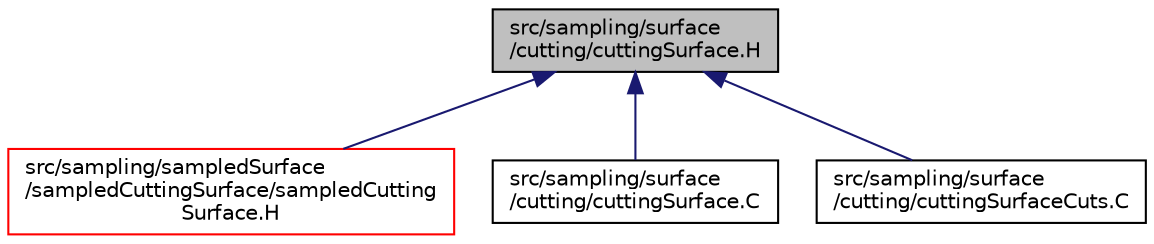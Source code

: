 digraph "src/sampling/surface/cutting/cuttingSurface.H"
{
  bgcolor="transparent";
  edge [fontname="Helvetica",fontsize="10",labelfontname="Helvetica",labelfontsize="10"];
  node [fontname="Helvetica",fontsize="10",shape=record];
  Node1 [label="src/sampling/surface\l/cutting/cuttingSurface.H",height=0.2,width=0.4,color="black", fillcolor="grey75", style="filled" fontcolor="black"];
  Node1 -> Node2 [dir="back",color="midnightblue",fontsize="10",style="solid",fontname="Helvetica"];
  Node2 [label="src/sampling/sampledSurface\l/sampledCuttingSurface/sampledCutting\lSurface.H",height=0.2,width=0.4,color="red",URL="$sampledCuttingSurface_8H.html"];
  Node1 -> Node3 [dir="back",color="midnightblue",fontsize="10",style="solid",fontname="Helvetica"];
  Node3 [label="src/sampling/surface\l/cutting/cuttingSurface.C",height=0.2,width=0.4,color="black",URL="$cuttingSurface_8C.html"];
  Node1 -> Node4 [dir="back",color="midnightblue",fontsize="10",style="solid",fontname="Helvetica"];
  Node4 [label="src/sampling/surface\l/cutting/cuttingSurfaceCuts.C",height=0.2,width=0.4,color="black",URL="$cuttingSurfaceCuts_8C.html"];
}
